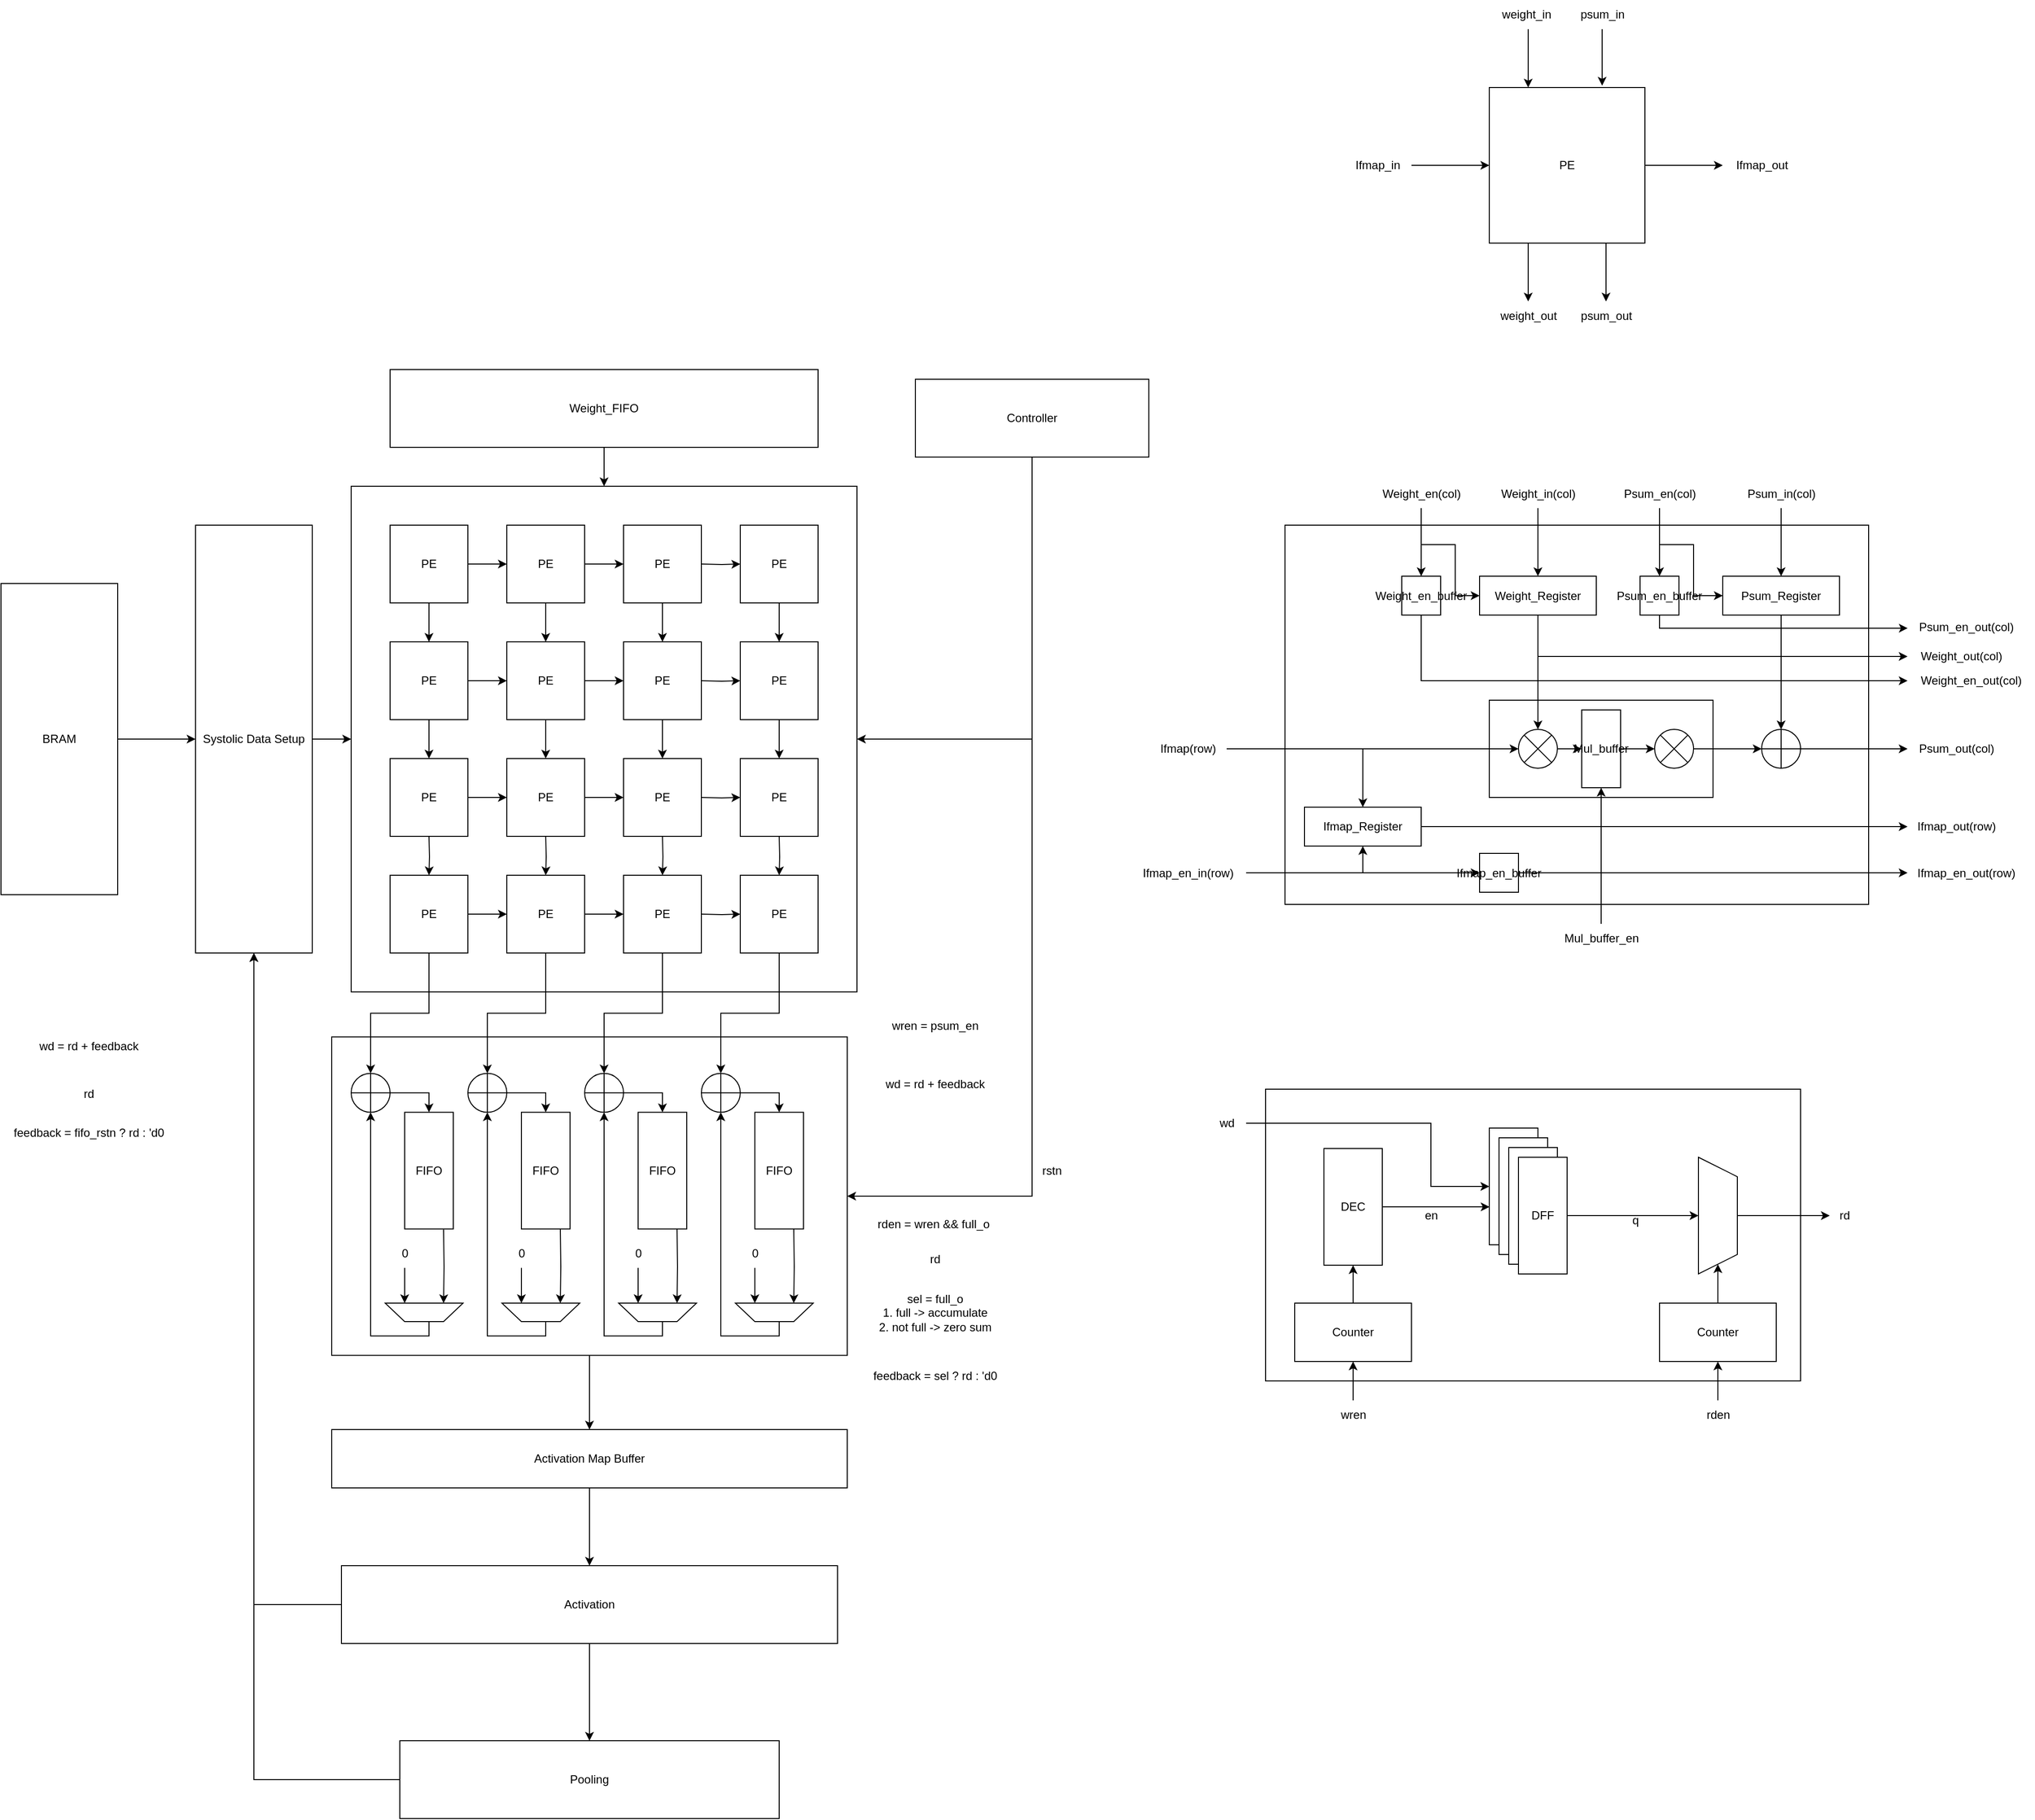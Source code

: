 <mxfile version="20.0.4" type="device"><diagram id="q-3IjHaFC8g2C8b-CzU9" name="Page-1"><mxGraphModel dx="1958" dy="1738" grid="1" gridSize="10" guides="1" tooltips="1" connect="1" arrows="1" fold="1" page="0" pageScale="1" pageWidth="1169" pageHeight="1654" math="0" shadow="0"><root><mxCell id="0"/><mxCell id="1" parent="0"/><mxCell id="EoY5tIey5Jz07sWvBprs-102" value="" style="rounded=0;whiteSpace=wrap;html=1;" vertex="1" parent="1"><mxGeometry x="-80" y="-400" width="520" height="520" as="geometry"/></mxCell><mxCell id="EoY5tIey5Jz07sWvBprs-120" style="edgeStyle=orthogonalEdgeStyle;rounded=0;orthogonalLoop=1;jettySize=auto;html=1;entryX=0.5;entryY=0;entryDx=0;entryDy=0;" edge="1" parent="1" source="EoY5tIey5Jz07sWvBprs-53" target="EoY5tIey5Jz07sWvBprs-49"><mxGeometry relative="1" as="geometry"/></mxCell><mxCell id="EoY5tIey5Jz07sWvBprs-53" value="" style="rounded=0;whiteSpace=wrap;html=1;" vertex="1" parent="1"><mxGeometry x="-100" y="166.25" width="530" height="327.5" as="geometry"/></mxCell><mxCell id="EoY5tIey5Jz07sWvBprs-31" value="" style="rounded=0;whiteSpace=wrap;html=1;" vertex="1" parent="1"><mxGeometry x="860" y="220" width="550" height="300" as="geometry"/></mxCell><mxCell id="YiOCXtngig4sqiAHv9Xl-460" value="" style="rounded=0;whiteSpace=wrap;html=1;" parent="1" vertex="1"><mxGeometry x="880" y="-360" width="600" height="390" as="geometry"/></mxCell><mxCell id="YiOCXtngig4sqiAHv9Xl-421" value="" style="rounded=0;whiteSpace=wrap;html=1;" parent="1" vertex="1"><mxGeometry x="1090" y="-180" width="230" height="100" as="geometry"/></mxCell><mxCell id="YiOCXtngig4sqiAHv9Xl-347" style="edgeStyle=orthogonalEdgeStyle;rounded=0;orthogonalLoop=1;jettySize=auto;html=1;entryX=0;entryY=0.5;entryDx=0;entryDy=0;" parent="1" source="YiOCXtngig4sqiAHv9Xl-319" target="YiOCXtngig4sqiAHv9Xl-320" edge="1"><mxGeometry relative="1" as="geometry"/></mxCell><mxCell id="YiOCXtngig4sqiAHv9Xl-355" style="edgeStyle=orthogonalEdgeStyle;rounded=0;orthogonalLoop=1;jettySize=auto;html=1;entryX=0.5;entryY=0;entryDx=0;entryDy=0;" parent="1" source="YiOCXtngig4sqiAHv9Xl-319" target="YiOCXtngig4sqiAHv9Xl-322" edge="1"><mxGeometry relative="1" as="geometry"/></mxCell><mxCell id="YiOCXtngig4sqiAHv9Xl-319" value="PE" style="rounded=0;whiteSpace=wrap;html=1;" parent="1" vertex="1"><mxGeometry x="-40" y="-360" width="80" height="80" as="geometry"/></mxCell><mxCell id="YiOCXtngig4sqiAHv9Xl-348" style="edgeStyle=orthogonalEdgeStyle;rounded=0;orthogonalLoop=1;jettySize=auto;html=1;entryX=0;entryY=0.5;entryDx=0;entryDy=0;" parent="1" source="YiOCXtngig4sqiAHv9Xl-320" target="YiOCXtngig4sqiAHv9Xl-321" edge="1"><mxGeometry relative="1" as="geometry"/></mxCell><mxCell id="YiOCXtngig4sqiAHv9Xl-354" style="edgeStyle=orthogonalEdgeStyle;rounded=0;orthogonalLoop=1;jettySize=auto;html=1;entryX=0.5;entryY=0;entryDx=0;entryDy=0;" parent="1" source="YiOCXtngig4sqiAHv9Xl-320" target="YiOCXtngig4sqiAHv9Xl-323" edge="1"><mxGeometry relative="1" as="geometry"/></mxCell><mxCell id="YiOCXtngig4sqiAHv9Xl-320" value="PE" style="rounded=0;whiteSpace=wrap;html=1;" parent="1" vertex="1"><mxGeometry x="80" y="-360" width="80" height="80" as="geometry"/></mxCell><mxCell id="YiOCXtngig4sqiAHv9Xl-356" style="edgeStyle=orthogonalEdgeStyle;rounded=0;orthogonalLoop=1;jettySize=auto;html=1;entryX=0.5;entryY=0;entryDx=0;entryDy=0;" parent="1" source="YiOCXtngig4sqiAHv9Xl-321" target="YiOCXtngig4sqiAHv9Xl-324" edge="1"><mxGeometry relative="1" as="geometry"/></mxCell><mxCell id="YiOCXtngig4sqiAHv9Xl-321" value="PE" style="rounded=0;whiteSpace=wrap;html=1;" parent="1" vertex="1"><mxGeometry x="200" y="-360" width="80" height="80" as="geometry"/></mxCell><mxCell id="YiOCXtngig4sqiAHv9Xl-349" style="edgeStyle=orthogonalEdgeStyle;rounded=0;orthogonalLoop=1;jettySize=auto;html=1;entryX=0;entryY=0.5;entryDx=0;entryDy=0;" parent="1" source="YiOCXtngig4sqiAHv9Xl-322" target="YiOCXtngig4sqiAHv9Xl-323" edge="1"><mxGeometry relative="1" as="geometry"/></mxCell><mxCell id="YiOCXtngig4sqiAHv9Xl-357" style="edgeStyle=orthogonalEdgeStyle;rounded=0;orthogonalLoop=1;jettySize=auto;html=1;entryX=0.5;entryY=0;entryDx=0;entryDy=0;" parent="1" source="YiOCXtngig4sqiAHv9Xl-322" target="YiOCXtngig4sqiAHv9Xl-325" edge="1"><mxGeometry relative="1" as="geometry"/></mxCell><mxCell id="YiOCXtngig4sqiAHv9Xl-322" value="PE" style="rounded=0;whiteSpace=wrap;html=1;" parent="1" vertex="1"><mxGeometry x="-40" y="-240" width="80" height="80" as="geometry"/></mxCell><mxCell id="YiOCXtngig4sqiAHv9Xl-350" style="edgeStyle=orthogonalEdgeStyle;rounded=0;orthogonalLoop=1;jettySize=auto;html=1;entryX=0;entryY=0.5;entryDx=0;entryDy=0;" parent="1" source="YiOCXtngig4sqiAHv9Xl-323" target="YiOCXtngig4sqiAHv9Xl-324" edge="1"><mxGeometry relative="1" as="geometry"/></mxCell><mxCell id="YiOCXtngig4sqiAHv9Xl-358" style="edgeStyle=orthogonalEdgeStyle;rounded=0;orthogonalLoop=1;jettySize=auto;html=1;entryX=0.5;entryY=0;entryDx=0;entryDy=0;" parent="1" source="YiOCXtngig4sqiAHv9Xl-323" target="YiOCXtngig4sqiAHv9Xl-326" edge="1"><mxGeometry relative="1" as="geometry"/></mxCell><mxCell id="YiOCXtngig4sqiAHv9Xl-323" value="PE" style="rounded=0;whiteSpace=wrap;html=1;" parent="1" vertex="1"><mxGeometry x="80" y="-240" width="80" height="80" as="geometry"/></mxCell><mxCell id="YiOCXtngig4sqiAHv9Xl-359" style="edgeStyle=orthogonalEdgeStyle;rounded=0;orthogonalLoop=1;jettySize=auto;html=1;entryX=0.5;entryY=0;entryDx=0;entryDy=0;" parent="1" source="YiOCXtngig4sqiAHv9Xl-324" target="YiOCXtngig4sqiAHv9Xl-327" edge="1"><mxGeometry relative="1" as="geometry"/></mxCell><mxCell id="YiOCXtngig4sqiAHv9Xl-324" value="PE" style="rounded=0;whiteSpace=wrap;html=1;" parent="1" vertex="1"><mxGeometry x="200" y="-240" width="80" height="80" as="geometry"/></mxCell><mxCell id="YiOCXtngig4sqiAHv9Xl-351" style="edgeStyle=orthogonalEdgeStyle;rounded=0;orthogonalLoop=1;jettySize=auto;html=1;entryX=0;entryY=0.5;entryDx=0;entryDy=0;" parent="1" source="YiOCXtngig4sqiAHv9Xl-325" target="YiOCXtngig4sqiAHv9Xl-326" edge="1"><mxGeometry relative="1" as="geometry"/></mxCell><mxCell id="YiOCXtngig4sqiAHv9Xl-325" value="PE" style="rounded=0;whiteSpace=wrap;html=1;" parent="1" vertex="1"><mxGeometry x="-40" y="-120" width="80" height="80" as="geometry"/></mxCell><mxCell id="YiOCXtngig4sqiAHv9Xl-352" style="edgeStyle=orthogonalEdgeStyle;rounded=0;orthogonalLoop=1;jettySize=auto;html=1;entryX=0;entryY=0.5;entryDx=0;entryDy=0;" parent="1" source="YiOCXtngig4sqiAHv9Xl-326" target="YiOCXtngig4sqiAHv9Xl-327" edge="1"><mxGeometry relative="1" as="geometry"/></mxCell><mxCell id="YiOCXtngig4sqiAHv9Xl-326" value="PE" style="rounded=0;whiteSpace=wrap;html=1;" parent="1" vertex="1"><mxGeometry x="80" y="-120" width="80" height="80" as="geometry"/></mxCell><mxCell id="YiOCXtngig4sqiAHv9Xl-327" value="PE" style="rounded=0;whiteSpace=wrap;html=1;" parent="1" vertex="1"><mxGeometry x="200" y="-120" width="80" height="80" as="geometry"/></mxCell><mxCell id="EoY5tIey5Jz07sWvBprs-34" style="edgeStyle=orthogonalEdgeStyle;rounded=0;orthogonalLoop=1;jettySize=auto;html=1;entryX=0.25;entryY=1;entryDx=0;entryDy=0;" edge="1" parent="1" target="EoY5tIey5Jz07sWvBprs-33"><mxGeometry relative="1" as="geometry"><mxPoint x="15.0" y="364.25" as="sourcePoint"/></mxGeometry></mxCell><mxCell id="YiOCXtngig4sqiAHv9Xl-328" value="FIFO" style="rounded=0;whiteSpace=wrap;html=1;direction=south;" parent="1" vertex="1"><mxGeometry x="-25" y="243.75" width="50" height="120" as="geometry"/></mxCell><mxCell id="YiOCXtngig4sqiAHv9Xl-336" style="edgeStyle=orthogonalEdgeStyle;rounded=0;orthogonalLoop=1;jettySize=auto;html=1;entryX=0;entryY=0.5;entryDx=0;entryDy=0;" parent="1" source="YiOCXtngig4sqiAHv9Xl-331" target="YiOCXtngig4sqiAHv9Xl-328" edge="1"><mxGeometry relative="1" as="geometry"/></mxCell><mxCell id="YiOCXtngig4sqiAHv9Xl-331" value="" style="shape=orEllipse;perimeter=ellipsePerimeter;whiteSpace=wrap;html=1;backgroundOutline=1;" parent="1" vertex="1"><mxGeometry x="-80" y="203.75" width="40" height="40" as="geometry"/></mxCell><mxCell id="YiOCXtngig4sqiAHv9Xl-339" value="FIFO" style="rounded=0;whiteSpace=wrap;html=1;direction=south;" parent="1" vertex="1"><mxGeometry x="95" y="243.75" width="50" height="120" as="geometry"/></mxCell><mxCell id="YiOCXtngig4sqiAHv9Xl-340" style="edgeStyle=orthogonalEdgeStyle;rounded=0;orthogonalLoop=1;jettySize=auto;html=1;entryX=0;entryY=0.5;entryDx=0;entryDy=0;" parent="1" source="YiOCXtngig4sqiAHv9Xl-341" target="YiOCXtngig4sqiAHv9Xl-339" edge="1"><mxGeometry relative="1" as="geometry"/></mxCell><mxCell id="YiOCXtngig4sqiAHv9Xl-341" value="" style="shape=orEllipse;perimeter=ellipsePerimeter;whiteSpace=wrap;html=1;backgroundOutline=1;" parent="1" vertex="1"><mxGeometry x="40" y="203.75" width="40" height="40" as="geometry"/></mxCell><mxCell id="YiOCXtngig4sqiAHv9Xl-344" value="FIFO" style="rounded=0;whiteSpace=wrap;html=1;direction=south;" parent="1" vertex="1"><mxGeometry x="215" y="243.75" width="50" height="120" as="geometry"/></mxCell><mxCell id="YiOCXtngig4sqiAHv9Xl-345" style="edgeStyle=orthogonalEdgeStyle;rounded=0;orthogonalLoop=1;jettySize=auto;html=1;entryX=0;entryY=0.5;entryDx=0;entryDy=0;" parent="1" source="YiOCXtngig4sqiAHv9Xl-346" target="YiOCXtngig4sqiAHv9Xl-344" edge="1"><mxGeometry relative="1" as="geometry"/></mxCell><mxCell id="YiOCXtngig4sqiAHv9Xl-346" value="" style="shape=orEllipse;perimeter=ellipsePerimeter;whiteSpace=wrap;html=1;backgroundOutline=1;" parent="1" vertex="1"><mxGeometry x="160" y="203.75" width="40" height="40" as="geometry"/></mxCell><mxCell id="EoY5tIey5Jz07sWvBprs-121" style="edgeStyle=orthogonalEdgeStyle;rounded=0;orthogonalLoop=1;jettySize=auto;html=1;entryX=0;entryY=0.5;entryDx=0;entryDy=0;" edge="1" parent="1" source="YiOCXtngig4sqiAHv9Xl-360" target="EoY5tIey5Jz07sWvBprs-102"><mxGeometry relative="1" as="geometry"/></mxCell><mxCell id="YiOCXtngig4sqiAHv9Xl-360" value="Systolic Data Setup" style="rounded=0;whiteSpace=wrap;html=1;direction=south;" parent="1" vertex="1"><mxGeometry x="-240" y="-360" width="120" height="440" as="geometry"/></mxCell><mxCell id="YiOCXtngig4sqiAHv9Xl-368" style="edgeStyle=orthogonalEdgeStyle;rounded=0;orthogonalLoop=1;jettySize=auto;html=1;entryX=0.5;entryY=0;entryDx=0;entryDy=0;" parent="1" source="YiOCXtngig4sqiAHv9Xl-366" target="YiOCXtngig4sqiAHv9Xl-367" edge="1"><mxGeometry relative="1" as="geometry"/></mxCell><mxCell id="YiOCXtngig4sqiAHv9Xl-369" style="edgeStyle=orthogonalEdgeStyle;rounded=0;orthogonalLoop=1;jettySize=auto;html=1;entryX=1;entryY=0.5;entryDx=0;entryDy=0;" parent="1" source="YiOCXtngig4sqiAHv9Xl-366" target="YiOCXtngig4sqiAHv9Xl-360" edge="1"><mxGeometry relative="1" as="geometry"/></mxCell><mxCell id="YiOCXtngig4sqiAHv9Xl-366" value="Activation" style="rounded=0;whiteSpace=wrap;html=1;" parent="1" vertex="1"><mxGeometry x="-90" y="710" width="510" height="80" as="geometry"/></mxCell><mxCell id="YiOCXtngig4sqiAHv9Xl-372" style="edgeStyle=orthogonalEdgeStyle;rounded=0;orthogonalLoop=1;jettySize=auto;html=1;entryX=1;entryY=0.5;entryDx=0;entryDy=0;" parent="1" source="YiOCXtngig4sqiAHv9Xl-367" target="YiOCXtngig4sqiAHv9Xl-360" edge="1"><mxGeometry relative="1" as="geometry"/></mxCell><mxCell id="YiOCXtngig4sqiAHv9Xl-367" value="Pooling" style="rounded=0;whiteSpace=wrap;html=1;" parent="1" vertex="1"><mxGeometry x="-30" y="890" width="390" height="80" as="geometry"/></mxCell><mxCell id="YiOCXtngig4sqiAHv9Xl-408" style="edgeStyle=orthogonalEdgeStyle;rounded=0;orthogonalLoop=1;jettySize=auto;html=1;" parent="1" source="YiOCXtngig4sqiAHv9Xl-390" target="YiOCXtngig4sqiAHv9Xl-412" edge="1"><mxGeometry relative="1" as="geometry"><mxPoint x="1705.0" y="-50" as="targetPoint"/></mxGeometry></mxCell><mxCell id="YiOCXtngig4sqiAHv9Xl-390" value="Ifmap_Register" style="rounded=0;whiteSpace=wrap;html=1;" parent="1" vertex="1"><mxGeometry x="900" y="-70" width="120" height="40" as="geometry"/></mxCell><mxCell id="YiOCXtngig4sqiAHv9Xl-393" style="edgeStyle=orthogonalEdgeStyle;rounded=0;orthogonalLoop=1;jettySize=auto;html=1;entryX=0.5;entryY=0;entryDx=0;entryDy=0;" parent="1" source="YiOCXtngig4sqiAHv9Xl-391" target="YiOCXtngig4sqiAHv9Xl-392" edge="1"><mxGeometry relative="1" as="geometry"/></mxCell><mxCell id="EoY5tIey5Jz07sWvBprs-142" style="edgeStyle=orthogonalEdgeStyle;rounded=0;orthogonalLoop=1;jettySize=auto;html=1;" edge="1" parent="1" source="YiOCXtngig4sqiAHv9Xl-391" target="EoY5tIey5Jz07sWvBprs-141"><mxGeometry relative="1" as="geometry"><Array as="points"><mxPoint x="1140" y="-225"/></Array></mxGeometry></mxCell><mxCell id="YiOCXtngig4sqiAHv9Xl-391" value="Weight_Register" style="rounded=0;whiteSpace=wrap;html=1;" parent="1" vertex="1"><mxGeometry x="1080" y="-307.5" width="120" height="40" as="geometry"/></mxCell><mxCell id="YiOCXtngig4sqiAHv9Xl-396" style="edgeStyle=orthogonalEdgeStyle;rounded=0;orthogonalLoop=1;jettySize=auto;html=1;entryX=0.5;entryY=1;entryDx=0;entryDy=0;" parent="1" source="YiOCXtngig4sqiAHv9Xl-392" target="YiOCXtngig4sqiAHv9Xl-395" edge="1"><mxGeometry relative="1" as="geometry"/></mxCell><mxCell id="YiOCXtngig4sqiAHv9Xl-392" value="" style="shape=sumEllipse;perimeter=ellipsePerimeter;whiteSpace=wrap;html=1;backgroundOutline=1;" parent="1" vertex="1"><mxGeometry x="1120" y="-150" width="40" height="40" as="geometry"/></mxCell><mxCell id="YiOCXtngig4sqiAHv9Xl-398" style="edgeStyle=orthogonalEdgeStyle;rounded=0;orthogonalLoop=1;jettySize=auto;html=1;entryX=0;entryY=0.5;entryDx=0;entryDy=0;" parent="1" source="YiOCXtngig4sqiAHv9Xl-395" target="YiOCXtngig4sqiAHv9Xl-397" edge="1"><mxGeometry relative="1" as="geometry"/></mxCell><mxCell id="YiOCXtngig4sqiAHv9Xl-395" value="Mul_buffer" style="rounded=0;whiteSpace=wrap;html=1;direction=south;" parent="1" vertex="1"><mxGeometry x="1185" y="-170" width="40" height="80" as="geometry"/></mxCell><mxCell id="YiOCXtngig4sqiAHv9Xl-401" style="edgeStyle=orthogonalEdgeStyle;rounded=0;orthogonalLoop=1;jettySize=auto;html=1;entryX=0;entryY=0.5;entryDx=0;entryDy=0;" parent="1" source="YiOCXtngig4sqiAHv9Xl-397" target="YiOCXtngig4sqiAHv9Xl-399" edge="1"><mxGeometry relative="1" as="geometry"/></mxCell><mxCell id="YiOCXtngig4sqiAHv9Xl-397" value="" style="shape=sumEllipse;perimeter=ellipsePerimeter;whiteSpace=wrap;html=1;backgroundOutline=1;" parent="1" vertex="1"><mxGeometry x="1260" y="-150" width="40" height="40" as="geometry"/></mxCell><mxCell id="YiOCXtngig4sqiAHv9Xl-406" style="edgeStyle=orthogonalEdgeStyle;rounded=0;orthogonalLoop=1;jettySize=auto;html=1;" parent="1" source="YiOCXtngig4sqiAHv9Xl-399" target="YiOCXtngig4sqiAHv9Xl-409" edge="1"><mxGeometry relative="1" as="geometry"><mxPoint x="1705.0" y="-130" as="targetPoint"/></mxGeometry></mxCell><mxCell id="YiOCXtngig4sqiAHv9Xl-399" value="" style="shape=orEllipse;perimeter=ellipsePerimeter;whiteSpace=wrap;html=1;backgroundOutline=1;" parent="1" vertex="1"><mxGeometry x="1370" y="-150" width="40" height="40" as="geometry"/></mxCell><mxCell id="YiOCXtngig4sqiAHv9Xl-402" style="edgeStyle=orthogonalEdgeStyle;rounded=0;orthogonalLoop=1;jettySize=auto;html=1;entryX=0.5;entryY=0;entryDx=0;entryDy=0;" parent="1" source="YiOCXtngig4sqiAHv9Xl-400" target="YiOCXtngig4sqiAHv9Xl-399" edge="1"><mxGeometry relative="1" as="geometry"/></mxCell><mxCell id="YiOCXtngig4sqiAHv9Xl-400" value="Psum_Register" style="rounded=0;whiteSpace=wrap;html=1;" parent="1" vertex="1"><mxGeometry x="1330" y="-307.5" width="120" height="40" as="geometry"/></mxCell><mxCell id="YiOCXtngig4sqiAHv9Xl-409" value="Psum_out(col)" style="text;html=1;align=center;verticalAlign=middle;resizable=0;points=[];autosize=1;strokeColor=none;fillColor=none;" parent="1" vertex="1"><mxGeometry x="1520" y="-145" width="100" height="30" as="geometry"/></mxCell><mxCell id="YiOCXtngig4sqiAHv9Xl-411" style="edgeStyle=orthogonalEdgeStyle;rounded=0;orthogonalLoop=1;jettySize=auto;html=1;entryX=0.5;entryY=0;entryDx=0;entryDy=0;" parent="1" source="YiOCXtngig4sqiAHv9Xl-410" target="YiOCXtngig4sqiAHv9Xl-400" edge="1"><mxGeometry relative="1" as="geometry"/></mxCell><mxCell id="YiOCXtngig4sqiAHv9Xl-410" value="Psum_in(col)" style="text;html=1;align=center;verticalAlign=middle;resizable=0;points=[];autosize=1;strokeColor=none;fillColor=none;" parent="1" vertex="1"><mxGeometry x="1345" y="-407.5" width="90" height="30" as="geometry"/></mxCell><mxCell id="YiOCXtngig4sqiAHv9Xl-412" value="Ifmap_out(row)" style="text;html=1;align=center;verticalAlign=middle;resizable=0;points=[];autosize=1;strokeColor=none;fillColor=none;" parent="1" vertex="1"><mxGeometry x="1520" y="-65" width="100" height="30" as="geometry"/></mxCell><mxCell id="YiOCXtngig4sqiAHv9Xl-420" style="edgeStyle=orthogonalEdgeStyle;rounded=0;orthogonalLoop=1;jettySize=auto;html=1;" parent="1" source="YiOCXtngig4sqiAHv9Xl-419" target="YiOCXtngig4sqiAHv9Xl-391" edge="1"><mxGeometry relative="1" as="geometry"/></mxCell><mxCell id="YiOCXtngig4sqiAHv9Xl-419" value="Weight_in(col)" style="text;html=1;align=center;verticalAlign=middle;resizable=0;points=[];autosize=1;strokeColor=none;fillColor=none;" parent="1" vertex="1"><mxGeometry x="1090" y="-407.5" width="100" height="30" as="geometry"/></mxCell><mxCell id="EoY5tIey5Jz07sWvBprs-122" style="edgeStyle=orthogonalEdgeStyle;rounded=0;orthogonalLoop=1;jettySize=auto;html=1;entryX=0.5;entryY=0;entryDx=0;entryDy=0;" edge="1" parent="1" source="YiOCXtngig4sqiAHv9Xl-425" target="EoY5tIey5Jz07sWvBprs-102"><mxGeometry relative="1" as="geometry"/></mxCell><mxCell id="YiOCXtngig4sqiAHv9Xl-425" value="Weight_FIFO" style="rounded=0;whiteSpace=wrap;html=1;" parent="1" vertex="1"><mxGeometry x="-40" y="-520" width="440" height="80" as="geometry"/></mxCell><mxCell id="EoY5tIey5Jz07sWvBprs-123" style="edgeStyle=orthogonalEdgeStyle;rounded=0;orthogonalLoop=1;jettySize=auto;html=1;entryX=1;entryY=0.5;entryDx=0;entryDy=0;" edge="1" parent="1" source="YiOCXtngig4sqiAHv9Xl-427" target="EoY5tIey5Jz07sWvBprs-102"><mxGeometry relative="1" as="geometry"><Array as="points"><mxPoint x="620" y="-140"/></Array></mxGeometry></mxCell><mxCell id="EoY5tIey5Jz07sWvBprs-124" style="edgeStyle=orthogonalEdgeStyle;rounded=0;orthogonalLoop=1;jettySize=auto;html=1;entryX=1;entryY=0.5;entryDx=0;entryDy=0;" edge="1" parent="1" source="YiOCXtngig4sqiAHv9Xl-427" target="EoY5tIey5Jz07sWvBprs-53"><mxGeometry relative="1" as="geometry"><Array as="points"><mxPoint x="620" y="330"/></Array></mxGeometry></mxCell><mxCell id="YiOCXtngig4sqiAHv9Xl-427" value="Controller" style="rounded=0;whiteSpace=wrap;html=1;" parent="1" vertex="1"><mxGeometry x="500" y="-510" width="240" height="80" as="geometry"/></mxCell><mxCell id="YiOCXtngig4sqiAHv9Xl-431" style="edgeStyle=orthogonalEdgeStyle;rounded=0;orthogonalLoop=1;jettySize=auto;html=1;entryX=0;entryY=0.5;entryDx=0;entryDy=0;" parent="1" source="YiOCXtngig4sqiAHv9Xl-430" target="YiOCXtngig4sqiAHv9Xl-391" edge="1"><mxGeometry relative="1" as="geometry"><Array as="points"><mxPoint x="1020" y="-340"/><mxPoint x="1055" y="-340"/><mxPoint x="1055" y="-287"/></Array></mxGeometry></mxCell><mxCell id="YiOCXtngig4sqiAHv9Xl-456" style="edgeStyle=orthogonalEdgeStyle;rounded=0;orthogonalLoop=1;jettySize=auto;html=1;entryX=0.5;entryY=0;entryDx=0;entryDy=0;" parent="1" source="YiOCXtngig4sqiAHv9Xl-430" target="YiOCXtngig4sqiAHv9Xl-455" edge="1"><mxGeometry relative="1" as="geometry"/></mxCell><mxCell id="YiOCXtngig4sqiAHv9Xl-430" value="Weight_en(col)" style="text;html=1;align=center;verticalAlign=middle;resizable=0;points=[];autosize=1;strokeColor=none;fillColor=none;" parent="1" vertex="1"><mxGeometry x="970" y="-407.5" width="100" height="30" as="geometry"/></mxCell><mxCell id="YiOCXtngig4sqiAHv9Xl-433" style="edgeStyle=orthogonalEdgeStyle;rounded=0;orthogonalLoop=1;jettySize=auto;html=1;entryX=0;entryY=0.5;entryDx=0;entryDy=0;" parent="1" source="YiOCXtngig4sqiAHv9Xl-432" target="YiOCXtngig4sqiAHv9Xl-400" edge="1"><mxGeometry relative="1" as="geometry"><Array as="points"><mxPoint x="1265" y="-340"/><mxPoint x="1300" y="-340"/><mxPoint x="1300" y="-287"/></Array></mxGeometry></mxCell><mxCell id="YiOCXtngig4sqiAHv9Xl-447" style="edgeStyle=orthogonalEdgeStyle;rounded=0;orthogonalLoop=1;jettySize=auto;html=1;entryX=0.5;entryY=0;entryDx=0;entryDy=0;" parent="1" source="YiOCXtngig4sqiAHv9Xl-432" target="YiOCXtngig4sqiAHv9Xl-445" edge="1"><mxGeometry relative="1" as="geometry"/></mxCell><mxCell id="YiOCXtngig4sqiAHv9Xl-432" value="Psum_en(col)" style="text;html=1;align=center;verticalAlign=middle;resizable=0;points=[];autosize=1;strokeColor=none;fillColor=none;" parent="1" vertex="1"><mxGeometry x="1215" y="-407.5" width="100" height="30" as="geometry"/></mxCell><mxCell id="YiOCXtngig4sqiAHv9Xl-435" style="edgeStyle=orthogonalEdgeStyle;rounded=0;orthogonalLoop=1;jettySize=auto;html=1;entryX=0.5;entryY=1;entryDx=0;entryDy=0;" parent="1" source="YiOCXtngig4sqiAHv9Xl-434" target="YiOCXtngig4sqiAHv9Xl-390" edge="1"><mxGeometry relative="1" as="geometry"/></mxCell><mxCell id="YiOCXtngig4sqiAHv9Xl-442" style="edgeStyle=orthogonalEdgeStyle;rounded=0;orthogonalLoop=1;jettySize=auto;html=1;entryX=0;entryY=0.5;entryDx=0;entryDy=0;" parent="1" source="YiOCXtngig4sqiAHv9Xl-434" target="YiOCXtngig4sqiAHv9Xl-441" edge="1"><mxGeometry relative="1" as="geometry"/></mxCell><mxCell id="YiOCXtngig4sqiAHv9Xl-434" value="Ifmap_en_in(row)" style="text;html=1;align=center;verticalAlign=middle;resizable=0;points=[];autosize=1;strokeColor=none;fillColor=none;" parent="1" vertex="1"><mxGeometry x="720" y="-17.5" width="120" height="30" as="geometry"/></mxCell><mxCell id="YiOCXtngig4sqiAHv9Xl-437" style="edgeStyle=orthogonalEdgeStyle;rounded=0;orthogonalLoop=1;jettySize=auto;html=1;entryX=1;entryY=0.5;entryDx=0;entryDy=0;" parent="1" source="YiOCXtngig4sqiAHv9Xl-436" target="YiOCXtngig4sqiAHv9Xl-395" edge="1"><mxGeometry relative="1" as="geometry"/></mxCell><mxCell id="YiOCXtngig4sqiAHv9Xl-436" value="Mul_buffer_en" style="text;html=1;align=center;verticalAlign=middle;resizable=0;points=[];autosize=1;strokeColor=none;fillColor=none;" parent="1" vertex="1"><mxGeometry x="1155" y="50" width="100" height="30" as="geometry"/></mxCell><mxCell id="YiOCXtngig4sqiAHv9Xl-440" style="edgeStyle=orthogonalEdgeStyle;rounded=0;orthogonalLoop=1;jettySize=auto;html=1;entryX=0.5;entryY=1;entryDx=0;entryDy=0;" parent="1" source="YiOCXtngig4sqiAHv9Xl-439" target="YiOCXtngig4sqiAHv9Xl-360" edge="1"><mxGeometry relative="1" as="geometry"/></mxCell><mxCell id="YiOCXtngig4sqiAHv9Xl-439" value="BRAM" style="rounded=0;whiteSpace=wrap;html=1;" parent="1" vertex="1"><mxGeometry x="-440" y="-300" width="120" height="320" as="geometry"/></mxCell><mxCell id="YiOCXtngig4sqiAHv9Xl-443" style="edgeStyle=orthogonalEdgeStyle;rounded=0;orthogonalLoop=1;jettySize=auto;html=1;" parent="1" source="YiOCXtngig4sqiAHv9Xl-441" target="YiOCXtngig4sqiAHv9Xl-444" edge="1"><mxGeometry relative="1" as="geometry"><mxPoint x="1510" y="-7.5" as="targetPoint"/></mxGeometry></mxCell><mxCell id="YiOCXtngig4sqiAHv9Xl-441" value="Ifmap_en_buffer" style="rounded=0;whiteSpace=wrap;html=1;" parent="1" vertex="1"><mxGeometry x="1080" y="-22.5" width="40" height="40" as="geometry"/></mxCell><mxCell id="YiOCXtngig4sqiAHv9Xl-444" value="Ifmap_en_out(row)" style="text;html=1;align=center;verticalAlign=middle;resizable=0;points=[];autosize=1;strokeColor=none;fillColor=none;" parent="1" vertex="1"><mxGeometry x="1520" y="-17.5" width="120" height="30" as="geometry"/></mxCell><mxCell id="YiOCXtngig4sqiAHv9Xl-452" style="edgeStyle=orthogonalEdgeStyle;rounded=0;orthogonalLoop=1;jettySize=auto;html=1;entryX=0.001;entryY=0.533;entryDx=0;entryDy=0;entryPerimeter=0;" parent="1" source="YiOCXtngig4sqiAHv9Xl-445" target="YiOCXtngig4sqiAHv9Xl-450" edge="1"><mxGeometry relative="1" as="geometry"><Array as="points"><mxPoint x="1265" y="-254"/></Array></mxGeometry></mxCell><mxCell id="YiOCXtngig4sqiAHv9Xl-445" value="Psum_en_buffer" style="rounded=0;whiteSpace=wrap;html=1;" parent="1" vertex="1"><mxGeometry x="1245" y="-307.5" width="40" height="40" as="geometry"/></mxCell><mxCell id="YiOCXtngig4sqiAHv9Xl-450" value="Psum_en_out(col)" style="text;html=1;align=center;verticalAlign=middle;resizable=0;points=[];autosize=1;strokeColor=none;fillColor=none;" parent="1" vertex="1"><mxGeometry x="1520" y="-270" width="120" height="30" as="geometry"/></mxCell><mxCell id="YiOCXtngig4sqiAHv9Xl-459" style="edgeStyle=orthogonalEdgeStyle;rounded=0;orthogonalLoop=1;jettySize=auto;html=1;" parent="1" source="YiOCXtngig4sqiAHv9Xl-455" target="YiOCXtngig4sqiAHv9Xl-458" edge="1"><mxGeometry relative="1" as="geometry"><Array as="points"><mxPoint x="1020" y="-200"/></Array></mxGeometry></mxCell><mxCell id="YiOCXtngig4sqiAHv9Xl-455" value="Weight_en_buffer" style="rounded=0;whiteSpace=wrap;html=1;" parent="1" vertex="1"><mxGeometry x="1000" y="-307.5" width="40" height="40" as="geometry"/></mxCell><mxCell id="YiOCXtngig4sqiAHv9Xl-458" value="Weight_en_out(col)" style="text;html=1;align=center;verticalAlign=middle;resizable=0;points=[];autosize=1;strokeColor=none;fillColor=none;" parent="1" vertex="1"><mxGeometry x="1520" y="-215" width="130" height="30" as="geometry"/></mxCell><mxCell id="EoY5tIey5Jz07sWvBprs-1" value="DFF" style="rounded=0;whiteSpace=wrap;html=1;direction=south;" vertex="1" parent="1"><mxGeometry x="1090" y="260" width="50" height="120" as="geometry"/></mxCell><mxCell id="EoY5tIey5Jz07sWvBprs-9" style="edgeStyle=orthogonalEdgeStyle;rounded=0;orthogonalLoop=1;jettySize=auto;html=1;exitX=0.5;exitY=0;exitDx=0;exitDy=0;" edge="1" parent="1" source="EoY5tIey5Jz07sWvBprs-2" target="EoY5tIey5Jz07sWvBprs-8"><mxGeometry relative="1" as="geometry"/></mxCell><mxCell id="EoY5tIey5Jz07sWvBprs-2" value="" style="shape=trapezoid;perimeter=trapezoidPerimeter;whiteSpace=wrap;html=1;fixedSize=1;direction=south;" vertex="1" parent="1"><mxGeometry x="1305" y="290" width="40" height="120" as="geometry"/></mxCell><mxCell id="EoY5tIey5Jz07sWvBprs-3" value="DFF" style="rounded=0;whiteSpace=wrap;html=1;direction=south;" vertex="1" parent="1"><mxGeometry x="1100" y="270" width="50" height="120" as="geometry"/></mxCell><mxCell id="EoY5tIey5Jz07sWvBprs-4" value="DFF" style="rounded=0;whiteSpace=wrap;html=1;direction=south;" vertex="1" parent="1"><mxGeometry x="1110" y="280" width="50" height="120" as="geometry"/></mxCell><mxCell id="EoY5tIey5Jz07sWvBprs-7" style="edgeStyle=orthogonalEdgeStyle;rounded=0;orthogonalLoop=1;jettySize=auto;html=1;" edge="1" parent="1" source="EoY5tIey5Jz07sWvBprs-5" target="EoY5tIey5Jz07sWvBprs-2"><mxGeometry relative="1" as="geometry"/></mxCell><mxCell id="EoY5tIey5Jz07sWvBprs-5" value="DFF" style="rounded=0;whiteSpace=wrap;html=1;direction=south;" vertex="1" parent="1"><mxGeometry x="1120" y="290" width="50" height="120" as="geometry"/></mxCell><mxCell id="EoY5tIey5Jz07sWvBprs-8" value="rd" style="text;html=1;align=center;verticalAlign=middle;resizable=0;points=[];autosize=1;strokeColor=none;fillColor=none;" vertex="1" parent="1"><mxGeometry x="1440" y="335" width="30" height="30" as="geometry"/></mxCell><mxCell id="EoY5tIey5Jz07sWvBprs-11" style="edgeStyle=orthogonalEdgeStyle;rounded=0;orthogonalLoop=1;jettySize=auto;html=1;entryX=0.675;entryY=0.995;entryDx=0;entryDy=0;entryPerimeter=0;exitX=0.5;exitY=0;exitDx=0;exitDy=0;" edge="1" parent="1" source="EoY5tIey5Jz07sWvBprs-19" target="EoY5tIey5Jz07sWvBprs-1"><mxGeometry relative="1" as="geometry"><mxPoint x="980" y="331" as="sourcePoint"/></mxGeometry></mxCell><mxCell id="EoY5tIey5Jz07sWvBprs-30" style="edgeStyle=orthogonalEdgeStyle;rounded=0;orthogonalLoop=1;jettySize=auto;html=1;entryX=0.5;entryY=1;entryDx=0;entryDy=0;" edge="1" parent="1" source="EoY5tIey5Jz07sWvBprs-14" target="EoY5tIey5Jz07sWvBprs-1"><mxGeometry relative="1" as="geometry"><Array as="points"><mxPoint x="1030" y="255"/><mxPoint x="1030" y="320"/></Array></mxGeometry></mxCell><mxCell id="EoY5tIey5Jz07sWvBprs-14" value="wd" style="text;html=1;align=center;verticalAlign=middle;resizable=0;points=[];autosize=1;strokeColor=none;fillColor=none;" vertex="1" parent="1"><mxGeometry x="800" y="240" width="40" height="30" as="geometry"/></mxCell><mxCell id="EoY5tIey5Jz07sWvBprs-21" style="edgeStyle=orthogonalEdgeStyle;rounded=0;orthogonalLoop=1;jettySize=auto;html=1;entryX=0.5;entryY=1;entryDx=0;entryDy=0;" edge="1" parent="1" source="EoY5tIey5Jz07sWvBprs-16" target="EoY5tIey5Jz07sWvBprs-17"><mxGeometry relative="1" as="geometry"/></mxCell><mxCell id="EoY5tIey5Jz07sWvBprs-16" value="wren" style="text;html=1;align=center;verticalAlign=middle;resizable=0;points=[];autosize=1;strokeColor=none;fillColor=none;" vertex="1" parent="1"><mxGeometry x="925" y="540" width="50" height="30" as="geometry"/></mxCell><mxCell id="EoY5tIey5Jz07sWvBprs-20" style="edgeStyle=orthogonalEdgeStyle;rounded=0;orthogonalLoop=1;jettySize=auto;html=1;entryX=1;entryY=0.5;entryDx=0;entryDy=0;" edge="1" parent="1" source="EoY5tIey5Jz07sWvBprs-17" target="EoY5tIey5Jz07sWvBprs-19"><mxGeometry relative="1" as="geometry"/></mxCell><mxCell id="EoY5tIey5Jz07sWvBprs-17" value="Counter" style="rounded=0;whiteSpace=wrap;html=1;" vertex="1" parent="1"><mxGeometry x="890" y="440" width="120" height="60" as="geometry"/></mxCell><mxCell id="EoY5tIey5Jz07sWvBprs-19" value="DEC" style="rounded=0;whiteSpace=wrap;html=1;direction=south;" vertex="1" parent="1"><mxGeometry x="920" y="281" width="60" height="120" as="geometry"/></mxCell><mxCell id="EoY5tIey5Jz07sWvBprs-22" value="en" style="text;html=1;align=center;verticalAlign=middle;resizable=0;points=[];autosize=1;strokeColor=none;fillColor=none;" vertex="1" parent="1"><mxGeometry x="1010" y="335" width="40" height="30" as="geometry"/></mxCell><mxCell id="EoY5tIey5Jz07sWvBprs-25" style="edgeStyle=orthogonalEdgeStyle;rounded=0;orthogonalLoop=1;jettySize=auto;html=1;entryX=1;entryY=0.5;entryDx=0;entryDy=0;" edge="1" parent="1" source="EoY5tIey5Jz07sWvBprs-24" target="EoY5tIey5Jz07sWvBprs-2"><mxGeometry relative="1" as="geometry"/></mxCell><mxCell id="EoY5tIey5Jz07sWvBprs-24" value="Counter" style="rounded=0;whiteSpace=wrap;html=1;" vertex="1" parent="1"><mxGeometry x="1265" y="440" width="120" height="60" as="geometry"/></mxCell><mxCell id="EoY5tIey5Jz07sWvBprs-27" style="edgeStyle=orthogonalEdgeStyle;rounded=0;orthogonalLoop=1;jettySize=auto;html=1;entryX=0.5;entryY=1;entryDx=0;entryDy=0;" edge="1" parent="1" source="EoY5tIey5Jz07sWvBprs-26" target="EoY5tIey5Jz07sWvBprs-24"><mxGeometry relative="1" as="geometry"/></mxCell><mxCell id="EoY5tIey5Jz07sWvBprs-26" value="rden" style="text;html=1;align=center;verticalAlign=middle;resizable=0;points=[];autosize=1;strokeColor=none;fillColor=none;" vertex="1" parent="1"><mxGeometry x="1300" y="540" width="50" height="30" as="geometry"/></mxCell><mxCell id="EoY5tIey5Jz07sWvBprs-28" value="q" style="text;html=1;align=center;verticalAlign=middle;resizable=0;points=[];autosize=1;strokeColor=none;fillColor=none;" vertex="1" parent="1"><mxGeometry x="1225" y="340" width="30" height="30" as="geometry"/></mxCell><mxCell id="EoY5tIey5Jz07sWvBprs-47" style="edgeStyle=orthogonalEdgeStyle;rounded=0;orthogonalLoop=1;jettySize=auto;html=1;entryX=0.5;entryY=1;entryDx=0;entryDy=0;" edge="1" parent="1" source="EoY5tIey5Jz07sWvBprs-33" target="YiOCXtngig4sqiAHv9Xl-331"><mxGeometry relative="1" as="geometry"><Array as="points"><mxPoint y="473.75"/><mxPoint x="-60" y="473.75"/></Array></mxGeometry></mxCell><mxCell id="EoY5tIey5Jz07sWvBprs-33" value="" style="shape=trapezoid;perimeter=trapezoidPerimeter;whiteSpace=wrap;html=1;fixedSize=1;direction=west;" vertex="1" parent="1"><mxGeometry x="-45" y="440" width="80" height="19" as="geometry"/></mxCell><mxCell id="EoY5tIey5Jz07sWvBprs-36" style="edgeStyle=orthogonalEdgeStyle;rounded=0;orthogonalLoop=1;jettySize=auto;html=1;entryX=0.75;entryY=1;entryDx=0;entryDy=0;" edge="1" parent="1" source="EoY5tIey5Jz07sWvBprs-35" target="EoY5tIey5Jz07sWvBprs-33"><mxGeometry relative="1" as="geometry"/></mxCell><mxCell id="EoY5tIey5Jz07sWvBprs-35" value="0" style="text;html=1;align=center;verticalAlign=middle;resizable=0;points=[];autosize=1;strokeColor=none;fillColor=none;" vertex="1" parent="1"><mxGeometry x="-40" y="373.75" width="30" height="30" as="geometry"/></mxCell><mxCell id="EoY5tIey5Jz07sWvBprs-37" style="edgeStyle=orthogonalEdgeStyle;rounded=0;orthogonalLoop=1;jettySize=auto;html=1;entryX=0.25;entryY=1;entryDx=0;entryDy=0;" edge="1" parent="1" target="EoY5tIey5Jz07sWvBprs-38"><mxGeometry relative="1" as="geometry"><mxPoint x="135.0" y="363.75" as="sourcePoint"/></mxGeometry></mxCell><mxCell id="EoY5tIey5Jz07sWvBprs-46" style="edgeStyle=orthogonalEdgeStyle;rounded=0;orthogonalLoop=1;jettySize=auto;html=1;entryX=0.5;entryY=1;entryDx=0;entryDy=0;" edge="1" parent="1" source="EoY5tIey5Jz07sWvBprs-38" target="YiOCXtngig4sqiAHv9Xl-341"><mxGeometry relative="1" as="geometry"><Array as="points"><mxPoint x="120" y="473.75"/><mxPoint x="60" y="473.75"/></Array></mxGeometry></mxCell><mxCell id="EoY5tIey5Jz07sWvBprs-38" value="" style="shape=trapezoid;perimeter=trapezoidPerimeter;whiteSpace=wrap;html=1;fixedSize=1;direction=west;" vertex="1" parent="1"><mxGeometry x="75" y="440" width="80" height="19" as="geometry"/></mxCell><mxCell id="EoY5tIey5Jz07sWvBprs-39" style="edgeStyle=orthogonalEdgeStyle;rounded=0;orthogonalLoop=1;jettySize=auto;html=1;entryX=0.75;entryY=1;entryDx=0;entryDy=0;" edge="1" parent="1" source="EoY5tIey5Jz07sWvBprs-40" target="EoY5tIey5Jz07sWvBprs-38"><mxGeometry relative="1" as="geometry"/></mxCell><mxCell id="EoY5tIey5Jz07sWvBprs-40" value="0" style="text;html=1;align=center;verticalAlign=middle;resizable=0;points=[];autosize=1;strokeColor=none;fillColor=none;" vertex="1" parent="1"><mxGeometry x="80" y="373.75" width="30" height="30" as="geometry"/></mxCell><mxCell id="EoY5tIey5Jz07sWvBprs-41" style="edgeStyle=orthogonalEdgeStyle;rounded=0;orthogonalLoop=1;jettySize=auto;html=1;entryX=0.25;entryY=1;entryDx=0;entryDy=0;" edge="1" parent="1" target="EoY5tIey5Jz07sWvBprs-42"><mxGeometry relative="1" as="geometry"><mxPoint x="255.0" y="363.75" as="sourcePoint"/></mxGeometry></mxCell><mxCell id="EoY5tIey5Jz07sWvBprs-45" style="edgeStyle=orthogonalEdgeStyle;rounded=0;orthogonalLoop=1;jettySize=auto;html=1;entryX=0.5;entryY=1;entryDx=0;entryDy=0;" edge="1" parent="1" source="EoY5tIey5Jz07sWvBprs-42" target="YiOCXtngig4sqiAHv9Xl-346"><mxGeometry relative="1" as="geometry"><Array as="points"><mxPoint x="240" y="473.75"/><mxPoint x="180" y="473.75"/></Array></mxGeometry></mxCell><mxCell id="EoY5tIey5Jz07sWvBprs-42" value="" style="shape=trapezoid;perimeter=trapezoidPerimeter;whiteSpace=wrap;html=1;fixedSize=1;direction=west;" vertex="1" parent="1"><mxGeometry x="195" y="440" width="80" height="19" as="geometry"/></mxCell><mxCell id="EoY5tIey5Jz07sWvBprs-43" style="edgeStyle=orthogonalEdgeStyle;rounded=0;orthogonalLoop=1;jettySize=auto;html=1;entryX=0.75;entryY=1;entryDx=0;entryDy=0;" edge="1" parent="1" source="EoY5tIey5Jz07sWvBprs-44" target="EoY5tIey5Jz07sWvBprs-42"><mxGeometry relative="1" as="geometry"/></mxCell><mxCell id="EoY5tIey5Jz07sWvBprs-44" value="0" style="text;html=1;align=center;verticalAlign=middle;resizable=0;points=[];autosize=1;strokeColor=none;fillColor=none;" vertex="1" parent="1"><mxGeometry x="200" y="373.75" width="30" height="30" as="geometry"/></mxCell><mxCell id="EoY5tIey5Jz07sWvBprs-52" style="edgeStyle=orthogonalEdgeStyle;rounded=0;orthogonalLoop=1;jettySize=auto;html=1;entryX=0.5;entryY=0;entryDx=0;entryDy=0;" edge="1" parent="1" source="EoY5tIey5Jz07sWvBprs-49" target="YiOCXtngig4sqiAHv9Xl-366"><mxGeometry relative="1" as="geometry"/></mxCell><mxCell id="EoY5tIey5Jz07sWvBprs-49" value="Activation Map Buffer" style="rounded=0;whiteSpace=wrap;html=1;" vertex="1" parent="1"><mxGeometry x="-100" y="570" width="530" height="60" as="geometry"/></mxCell><mxCell id="EoY5tIey5Jz07sWvBprs-54" value="wd = rd + feedback" style="text;html=1;align=center;verticalAlign=middle;resizable=0;points=[];autosize=1;strokeColor=none;fillColor=none;" vertex="1" parent="1"><mxGeometry x="-415" y="161.25" width="130" height="30" as="geometry"/></mxCell><mxCell id="EoY5tIey5Jz07sWvBprs-57" value="rd" style="text;html=1;align=center;verticalAlign=middle;resizable=0;points=[];autosize=1;strokeColor=none;fillColor=none;" vertex="1" parent="1"><mxGeometry x="-365" y="210" width="30" height="30" as="geometry"/></mxCell><mxCell id="EoY5tIey5Jz07sWvBprs-58" value="feedback = fifo_rstn ? rd : 'd0" style="text;html=1;align=center;verticalAlign=middle;resizable=0;points=[];autosize=1;strokeColor=none;fillColor=none;" vertex="1" parent="1"><mxGeometry x="-440" y="250" width="180" height="30" as="geometry"/></mxCell><mxCell id="EoY5tIey5Jz07sWvBprs-63" style="edgeStyle=orthogonalEdgeStyle;rounded=0;orthogonalLoop=1;jettySize=auto;html=1;" edge="1" parent="1" source="EoY5tIey5Jz07sWvBprs-59" target="EoY5tIey5Jz07sWvBprs-61"><mxGeometry relative="1" as="geometry"/></mxCell><mxCell id="EoY5tIey5Jz07sWvBprs-134" style="edgeStyle=orthogonalEdgeStyle;rounded=0;orthogonalLoop=1;jettySize=auto;html=1;" edge="1" parent="1" source="EoY5tIey5Jz07sWvBprs-59" target="EoY5tIey5Jz07sWvBprs-132"><mxGeometry relative="1" as="geometry"><Array as="points"><mxPoint x="1210" y="-630"/><mxPoint x="1210" y="-630"/></Array></mxGeometry></mxCell><mxCell id="EoY5tIey5Jz07sWvBprs-140" style="edgeStyle=orthogonalEdgeStyle;rounded=0;orthogonalLoop=1;jettySize=auto;html=1;exitX=0.25;exitY=1;exitDx=0;exitDy=0;" edge="1" parent="1" source="EoY5tIey5Jz07sWvBprs-59" target="EoY5tIey5Jz07sWvBprs-137"><mxGeometry relative="1" as="geometry"/></mxCell><mxCell id="EoY5tIey5Jz07sWvBprs-59" value="PE" style="rounded=0;whiteSpace=wrap;html=1;" vertex="1" parent="1"><mxGeometry x="1090" y="-810" width="160" height="160" as="geometry"/></mxCell><mxCell id="EoY5tIey5Jz07sWvBprs-62" style="edgeStyle=orthogonalEdgeStyle;rounded=0;orthogonalLoop=1;jettySize=auto;html=1;entryX=0;entryY=0.5;entryDx=0;entryDy=0;" edge="1" parent="1" source="EoY5tIey5Jz07sWvBprs-60" target="EoY5tIey5Jz07sWvBprs-59"><mxGeometry relative="1" as="geometry"/></mxCell><mxCell id="EoY5tIey5Jz07sWvBprs-60" value="Ifmap_in" style="text;html=1;align=center;verticalAlign=middle;resizable=0;points=[];autosize=1;strokeColor=none;fillColor=none;" vertex="1" parent="1"><mxGeometry x="940" y="-745" width="70" height="30" as="geometry"/></mxCell><mxCell id="EoY5tIey5Jz07sWvBprs-61" value="Ifmap_out" style="text;html=1;align=center;verticalAlign=middle;resizable=0;points=[];autosize=1;strokeColor=none;fillColor=none;" vertex="1" parent="1"><mxGeometry x="1330" y="-745" width="80" height="30" as="geometry"/></mxCell><mxCell id="EoY5tIey5Jz07sWvBprs-139" style="edgeStyle=orthogonalEdgeStyle;rounded=0;orthogonalLoop=1;jettySize=auto;html=1;entryX=0.725;entryY=-0.012;entryDx=0;entryDy=0;entryPerimeter=0;" edge="1" parent="1" source="EoY5tIey5Jz07sWvBprs-64" target="EoY5tIey5Jz07sWvBprs-59"><mxGeometry relative="1" as="geometry"/></mxCell><mxCell id="EoY5tIey5Jz07sWvBprs-64" value="psum_in" style="text;html=1;align=center;verticalAlign=middle;resizable=0;points=[];autosize=1;strokeColor=none;fillColor=none;" vertex="1" parent="1"><mxGeometry x="1171" y="-900" width="70" height="30" as="geometry"/></mxCell><mxCell id="EoY5tIey5Jz07sWvBprs-68" style="edgeStyle=orthogonalEdgeStyle;rounded=0;orthogonalLoop=1;jettySize=auto;html=1;" edge="1" parent="1" source="EoY5tIey5Jz07sWvBprs-67" target="YiOCXtngig4sqiAHv9Xl-392"><mxGeometry relative="1" as="geometry"/></mxCell><mxCell id="EoY5tIey5Jz07sWvBprs-69" style="edgeStyle=orthogonalEdgeStyle;rounded=0;orthogonalLoop=1;jettySize=auto;html=1;entryX=0.5;entryY=0;entryDx=0;entryDy=0;" edge="1" parent="1" source="EoY5tIey5Jz07sWvBprs-67" target="YiOCXtngig4sqiAHv9Xl-390"><mxGeometry relative="1" as="geometry"/></mxCell><mxCell id="EoY5tIey5Jz07sWvBprs-67" value="Ifmap(row)" style="text;html=1;align=center;verticalAlign=middle;resizable=0;points=[];autosize=1;strokeColor=none;fillColor=none;" vertex="1" parent="1"><mxGeometry x="740" y="-145" width="80" height="30" as="geometry"/></mxCell><mxCell id="EoY5tIey5Jz07sWvBprs-72" style="edgeStyle=orthogonalEdgeStyle;rounded=0;orthogonalLoop=1;jettySize=auto;html=1;entryX=0;entryY=0.5;entryDx=0;entryDy=0;" edge="1" parent="1" target="EoY5tIey5Jz07sWvBprs-74"><mxGeometry relative="1" as="geometry"><mxPoint x="280" y="-320" as="sourcePoint"/></mxGeometry></mxCell><mxCell id="EoY5tIey5Jz07sWvBprs-73" style="edgeStyle=orthogonalEdgeStyle;rounded=0;orthogonalLoop=1;jettySize=auto;html=1;entryX=0.5;entryY=0;entryDx=0;entryDy=0;" edge="1" parent="1" source="EoY5tIey5Jz07sWvBprs-74" target="EoY5tIey5Jz07sWvBprs-77"><mxGeometry relative="1" as="geometry"/></mxCell><mxCell id="EoY5tIey5Jz07sWvBprs-74" value="PE" style="rounded=0;whiteSpace=wrap;html=1;" vertex="1" parent="1"><mxGeometry x="320" y="-360" width="80" height="80" as="geometry"/></mxCell><mxCell id="EoY5tIey5Jz07sWvBprs-75" style="edgeStyle=orthogonalEdgeStyle;rounded=0;orthogonalLoop=1;jettySize=auto;html=1;entryX=0;entryY=0.5;entryDx=0;entryDy=0;" edge="1" parent="1" target="EoY5tIey5Jz07sWvBprs-77"><mxGeometry relative="1" as="geometry"><mxPoint x="280" y="-200" as="sourcePoint"/></mxGeometry></mxCell><mxCell id="EoY5tIey5Jz07sWvBprs-76" style="edgeStyle=orthogonalEdgeStyle;rounded=0;orthogonalLoop=1;jettySize=auto;html=1;entryX=0.5;entryY=0;entryDx=0;entryDy=0;" edge="1" parent="1" source="EoY5tIey5Jz07sWvBprs-77" target="EoY5tIey5Jz07sWvBprs-79"><mxGeometry relative="1" as="geometry"/></mxCell><mxCell id="EoY5tIey5Jz07sWvBprs-77" value="PE" style="rounded=0;whiteSpace=wrap;html=1;" vertex="1" parent="1"><mxGeometry x="320" y="-240" width="80" height="80" as="geometry"/></mxCell><mxCell id="EoY5tIey5Jz07sWvBprs-78" style="edgeStyle=orthogonalEdgeStyle;rounded=0;orthogonalLoop=1;jettySize=auto;html=1;entryX=0;entryY=0.5;entryDx=0;entryDy=0;" edge="1" parent="1" target="EoY5tIey5Jz07sWvBprs-79"><mxGeometry relative="1" as="geometry"><mxPoint x="280" y="-80" as="sourcePoint"/></mxGeometry></mxCell><mxCell id="EoY5tIey5Jz07sWvBprs-79" value="PE" style="rounded=0;whiteSpace=wrap;html=1;" vertex="1" parent="1"><mxGeometry x="320" y="-120" width="80" height="80" as="geometry"/></mxCell><mxCell id="EoY5tIey5Jz07sWvBprs-91" style="edgeStyle=orthogonalEdgeStyle;rounded=0;orthogonalLoop=1;jettySize=auto;html=1;entryX=0.5;entryY=0;entryDx=0;entryDy=0;" edge="1" parent="1" target="EoY5tIey5Jz07sWvBprs-95"><mxGeometry relative="1" as="geometry"><mxPoint y="-40" as="sourcePoint"/></mxGeometry></mxCell><mxCell id="EoY5tIey5Jz07sWvBprs-92" style="edgeStyle=orthogonalEdgeStyle;rounded=0;orthogonalLoop=1;jettySize=auto;html=1;entryX=0.5;entryY=0;entryDx=0;entryDy=0;" edge="1" parent="1" target="EoY5tIey5Jz07sWvBprs-97"><mxGeometry relative="1" as="geometry"><mxPoint x="120" y="-40" as="sourcePoint"/></mxGeometry></mxCell><mxCell id="EoY5tIey5Jz07sWvBprs-93" style="edgeStyle=orthogonalEdgeStyle;rounded=0;orthogonalLoop=1;jettySize=auto;html=1;entryX=0.5;entryY=0;entryDx=0;entryDy=0;" edge="1" parent="1" target="EoY5tIey5Jz07sWvBprs-98"><mxGeometry relative="1" as="geometry"><mxPoint x="240" y="-40" as="sourcePoint"/></mxGeometry></mxCell><mxCell id="EoY5tIey5Jz07sWvBprs-94" style="edgeStyle=orthogonalEdgeStyle;rounded=0;orthogonalLoop=1;jettySize=auto;html=1;entryX=0;entryY=0.5;entryDx=0;entryDy=0;" edge="1" parent="1" source="EoY5tIey5Jz07sWvBprs-95" target="EoY5tIey5Jz07sWvBprs-97"><mxGeometry relative="1" as="geometry"/></mxCell><mxCell id="EoY5tIey5Jz07sWvBprs-112" style="edgeStyle=orthogonalEdgeStyle;rounded=0;orthogonalLoop=1;jettySize=auto;html=1;entryX=0.5;entryY=0;entryDx=0;entryDy=0;" edge="1" parent="1" source="EoY5tIey5Jz07sWvBprs-95" target="YiOCXtngig4sqiAHv9Xl-331"><mxGeometry relative="1" as="geometry"/></mxCell><mxCell id="EoY5tIey5Jz07sWvBprs-95" value="PE" style="rounded=0;whiteSpace=wrap;html=1;" vertex="1" parent="1"><mxGeometry x="-40" width="80" height="80" as="geometry"/></mxCell><mxCell id="EoY5tIey5Jz07sWvBprs-96" style="edgeStyle=orthogonalEdgeStyle;rounded=0;orthogonalLoop=1;jettySize=auto;html=1;entryX=0;entryY=0.5;entryDx=0;entryDy=0;" edge="1" parent="1" source="EoY5tIey5Jz07sWvBprs-97" target="EoY5tIey5Jz07sWvBprs-98"><mxGeometry relative="1" as="geometry"/></mxCell><mxCell id="EoY5tIey5Jz07sWvBprs-113" style="edgeStyle=orthogonalEdgeStyle;rounded=0;orthogonalLoop=1;jettySize=auto;html=1;entryX=0.5;entryY=0;entryDx=0;entryDy=0;" edge="1" parent="1" source="EoY5tIey5Jz07sWvBprs-97" target="YiOCXtngig4sqiAHv9Xl-341"><mxGeometry relative="1" as="geometry"/></mxCell><mxCell id="EoY5tIey5Jz07sWvBprs-97" value="PE" style="rounded=0;whiteSpace=wrap;html=1;" vertex="1" parent="1"><mxGeometry x="80" width="80" height="80" as="geometry"/></mxCell><mxCell id="EoY5tIey5Jz07sWvBprs-114" style="edgeStyle=orthogonalEdgeStyle;rounded=0;orthogonalLoop=1;jettySize=auto;html=1;entryX=0.5;entryY=0;entryDx=0;entryDy=0;" edge="1" parent="1" source="EoY5tIey5Jz07sWvBprs-98" target="YiOCXtngig4sqiAHv9Xl-346"><mxGeometry relative="1" as="geometry"/></mxCell><mxCell id="EoY5tIey5Jz07sWvBprs-98" value="PE" style="rounded=0;whiteSpace=wrap;html=1;" vertex="1" parent="1"><mxGeometry x="200" width="80" height="80" as="geometry"/></mxCell><mxCell id="EoY5tIey5Jz07sWvBprs-99" style="edgeStyle=orthogonalEdgeStyle;rounded=0;orthogonalLoop=1;jettySize=auto;html=1;entryX=0.5;entryY=0;entryDx=0;entryDy=0;" edge="1" parent="1" target="EoY5tIey5Jz07sWvBprs-101"><mxGeometry relative="1" as="geometry"><mxPoint x="360" y="-40" as="sourcePoint"/></mxGeometry></mxCell><mxCell id="EoY5tIey5Jz07sWvBprs-100" style="edgeStyle=orthogonalEdgeStyle;rounded=0;orthogonalLoop=1;jettySize=auto;html=1;entryX=0;entryY=0.5;entryDx=0;entryDy=0;" edge="1" parent="1" target="EoY5tIey5Jz07sWvBprs-101"><mxGeometry relative="1" as="geometry"><mxPoint x="280" y="40" as="sourcePoint"/></mxGeometry></mxCell><mxCell id="EoY5tIey5Jz07sWvBprs-115" style="edgeStyle=orthogonalEdgeStyle;rounded=0;orthogonalLoop=1;jettySize=auto;html=1;entryX=0.5;entryY=0;entryDx=0;entryDy=0;" edge="1" parent="1" source="EoY5tIey5Jz07sWvBprs-101" target="EoY5tIey5Jz07sWvBprs-105"><mxGeometry relative="1" as="geometry"/></mxCell><mxCell id="EoY5tIey5Jz07sWvBprs-101" value="PE" style="rounded=0;whiteSpace=wrap;html=1;" vertex="1" parent="1"><mxGeometry x="320" width="80" height="80" as="geometry"/></mxCell><mxCell id="EoY5tIey5Jz07sWvBprs-103" value="FIFO" style="rounded=0;whiteSpace=wrap;html=1;direction=south;" vertex="1" parent="1"><mxGeometry x="335" y="243.75" width="50" height="120" as="geometry"/></mxCell><mxCell id="EoY5tIey5Jz07sWvBprs-104" style="edgeStyle=orthogonalEdgeStyle;rounded=0;orthogonalLoop=1;jettySize=auto;html=1;entryX=0;entryY=0.5;entryDx=0;entryDy=0;" edge="1" parent="1" source="EoY5tIey5Jz07sWvBprs-105" target="EoY5tIey5Jz07sWvBprs-103"><mxGeometry relative="1" as="geometry"/></mxCell><mxCell id="EoY5tIey5Jz07sWvBprs-105" value="" style="shape=orEllipse;perimeter=ellipsePerimeter;whiteSpace=wrap;html=1;backgroundOutline=1;" vertex="1" parent="1"><mxGeometry x="280" y="203.75" width="40" height="40" as="geometry"/></mxCell><mxCell id="EoY5tIey5Jz07sWvBprs-106" style="edgeStyle=orthogonalEdgeStyle;rounded=0;orthogonalLoop=1;jettySize=auto;html=1;entryX=0.25;entryY=1;entryDx=0;entryDy=0;" edge="1" parent="1" target="EoY5tIey5Jz07sWvBprs-109"><mxGeometry relative="1" as="geometry"><mxPoint x="375" y="363.75" as="sourcePoint"/></mxGeometry></mxCell><mxCell id="EoY5tIey5Jz07sWvBprs-107" style="edgeStyle=orthogonalEdgeStyle;rounded=0;orthogonalLoop=1;jettySize=auto;html=1;entryX=0.5;entryY=1;entryDx=0;entryDy=0;" edge="1" parent="1" source="EoY5tIey5Jz07sWvBprs-109" target="EoY5tIey5Jz07sWvBprs-105"><mxGeometry relative="1" as="geometry"><Array as="points"><mxPoint x="360" y="473.75"/><mxPoint x="300" y="473.75"/></Array></mxGeometry></mxCell><mxCell id="EoY5tIey5Jz07sWvBprs-109" value="" style="shape=trapezoid;perimeter=trapezoidPerimeter;whiteSpace=wrap;html=1;fixedSize=1;direction=west;" vertex="1" parent="1"><mxGeometry x="315" y="440" width="80" height="19" as="geometry"/></mxCell><mxCell id="EoY5tIey5Jz07sWvBprs-110" style="edgeStyle=orthogonalEdgeStyle;rounded=0;orthogonalLoop=1;jettySize=auto;html=1;entryX=0.75;entryY=1;entryDx=0;entryDy=0;" edge="1" parent="1" source="EoY5tIey5Jz07sWvBprs-111" target="EoY5tIey5Jz07sWvBprs-109"><mxGeometry relative="1" as="geometry"/></mxCell><mxCell id="EoY5tIey5Jz07sWvBprs-111" value="0" style="text;html=1;align=center;verticalAlign=middle;resizable=0;points=[];autosize=1;strokeColor=none;fillColor=none;" vertex="1" parent="1"><mxGeometry x="320" y="373.75" width="30" height="30" as="geometry"/></mxCell><mxCell id="EoY5tIey5Jz07sWvBprs-125" value="rden = wren &amp;amp;&amp;amp; full_o&amp;nbsp;" style="text;html=1;align=center;verticalAlign=middle;resizable=0;points=[];autosize=1;strokeColor=none;fillColor=none;" vertex="1" parent="1"><mxGeometry x="450" y="343.75" width="140" height="30" as="geometry"/></mxCell><mxCell id="EoY5tIey5Jz07sWvBprs-126" value="sel = full_o&lt;br&gt;1. full -&amp;gt; accumulate&lt;br&gt;2. not full -&amp;gt; zero sum" style="text;html=1;align=center;verticalAlign=middle;resizable=0;points=[];autosize=1;strokeColor=none;fillColor=none;" vertex="1" parent="1"><mxGeometry x="450" y="420" width="140" height="60" as="geometry"/></mxCell><mxCell id="EoY5tIey5Jz07sWvBprs-127" value="rd" style="text;html=1;align=center;verticalAlign=middle;resizable=0;points=[];autosize=1;strokeColor=none;fillColor=none;" vertex="1" parent="1"><mxGeometry x="505" y="380" width="30" height="30" as="geometry"/></mxCell><mxCell id="EoY5tIey5Jz07sWvBprs-128" value="wren = psum_en" style="text;html=1;align=center;verticalAlign=middle;resizable=0;points=[];autosize=1;strokeColor=none;fillColor=none;" vertex="1" parent="1"><mxGeometry x="465" y="140" width="110" height="30" as="geometry"/></mxCell><mxCell id="EoY5tIey5Jz07sWvBprs-129" value="wd = rd + feedback" style="text;html=1;align=center;verticalAlign=middle;resizable=0;points=[];autosize=1;strokeColor=none;fillColor=none;" vertex="1" parent="1"><mxGeometry x="455" y="200" width="130" height="30" as="geometry"/></mxCell><mxCell id="EoY5tIey5Jz07sWvBprs-130" value="feedback = sel ? rd : 'd0" style="text;html=1;align=center;verticalAlign=middle;resizable=0;points=[];autosize=1;strokeColor=none;fillColor=none;" vertex="1" parent="1"><mxGeometry x="445" y="500" width="150" height="30" as="geometry"/></mxCell><mxCell id="EoY5tIey5Jz07sWvBprs-131" value="rstn" style="text;html=1;align=center;verticalAlign=middle;resizable=0;points=[];autosize=1;strokeColor=none;fillColor=none;" vertex="1" parent="1"><mxGeometry x="620" y="288.75" width="40" height="30" as="geometry"/></mxCell><mxCell id="EoY5tIey5Jz07sWvBprs-132" value="psum_out" style="text;html=1;align=center;verticalAlign=middle;resizable=0;points=[];autosize=1;strokeColor=none;fillColor=none;" vertex="1" parent="1"><mxGeometry x="1170" y="-590" width="80" height="30" as="geometry"/></mxCell><mxCell id="EoY5tIey5Jz07sWvBprs-136" style="edgeStyle=orthogonalEdgeStyle;rounded=0;orthogonalLoop=1;jettySize=auto;html=1;entryX=0.25;entryY=0;entryDx=0;entryDy=0;" edge="1" parent="1" source="EoY5tIey5Jz07sWvBprs-135" target="EoY5tIey5Jz07sWvBprs-59"><mxGeometry relative="1" as="geometry"><Array as="points"><mxPoint x="1130" y="-860"/><mxPoint x="1130" y="-860"/></Array></mxGeometry></mxCell><mxCell id="EoY5tIey5Jz07sWvBprs-135" value="weight_in" style="text;html=1;align=center;verticalAlign=middle;resizable=0;points=[];autosize=1;strokeColor=none;fillColor=none;" vertex="1" parent="1"><mxGeometry x="1093" y="-900" width="70" height="30" as="geometry"/></mxCell><mxCell id="EoY5tIey5Jz07sWvBprs-137" value="weight_out" style="text;html=1;align=center;verticalAlign=middle;resizable=0;points=[];autosize=1;strokeColor=none;fillColor=none;" vertex="1" parent="1"><mxGeometry x="1090" y="-590" width="80" height="30" as="geometry"/></mxCell><mxCell id="EoY5tIey5Jz07sWvBprs-141" value="Weight_out(col)" style="text;html=1;align=center;verticalAlign=middle;resizable=0;points=[];autosize=1;strokeColor=none;fillColor=none;" vertex="1" parent="1"><mxGeometry x="1520" y="-240" width="110" height="30" as="geometry"/></mxCell></root></mxGraphModel></diagram></mxfile>